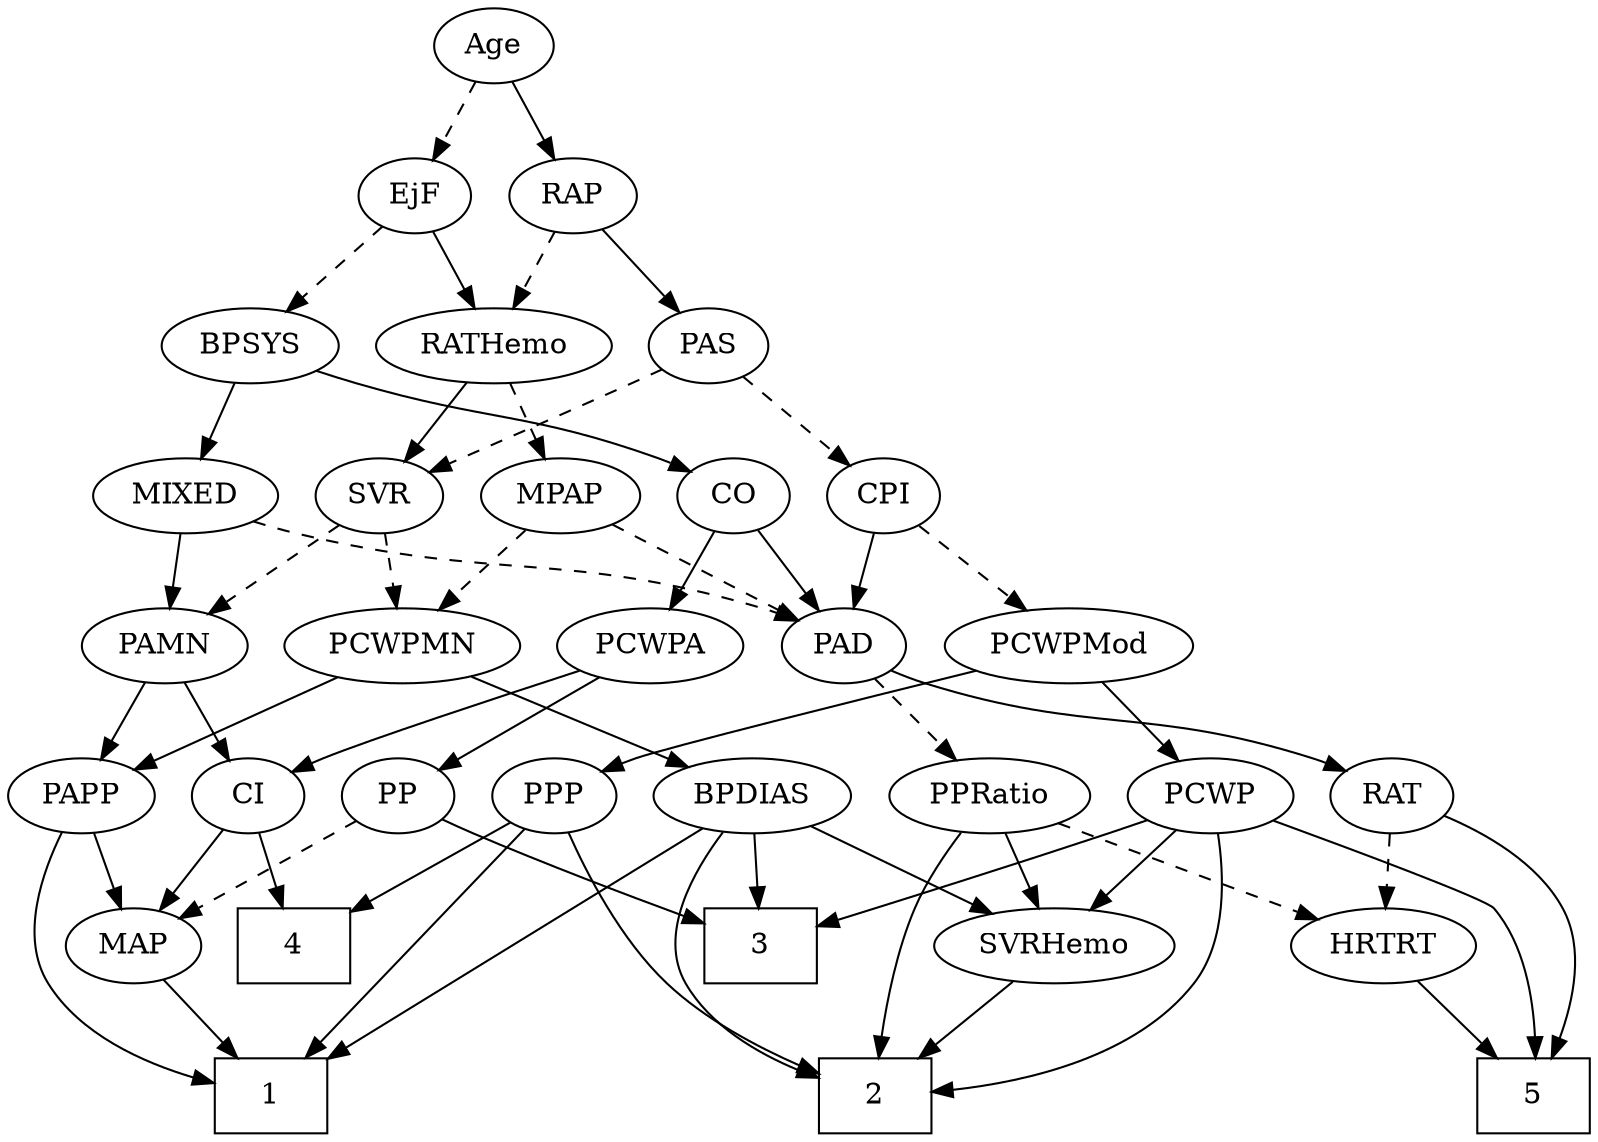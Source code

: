 strict digraph {
	graph [bb="0,0,709.53,540"];
	node [label="\N"];
	1	[height=0.5,
		pos="48.157,18",
		shape=box,
		width=0.75];
	2	[height=0.5,
		pos="434.16,18",
		shape=box,
		width=0.75];
	3	[height=0.5,
		pos="301.16,90",
		shape=box,
		width=0.75];
	4	[height=0.5,
		pos="229.16,90",
		shape=box,
		width=0.75];
	5	[height=0.5,
		pos="656.16,18",
		shape=box,
		width=0.75];
	Age	[height=0.5,
		pos="244.16,522",
		width=0.75];
	EjF	[height=0.5,
		pos="281.16,450",
		width=0.75];
	Age -> EjF	[pos="e,272.62,467.15 252.74,504.76 257.22,496.28 262.81,485.71 267.84,476.2",
		style=dashed];
	RAP	[height=0.5,
		pos="208.16,450",
		width=0.77632];
	Age -> RAP	[pos="e,216.71,467.63 235.81,504.76 231.51,496.4 226.17,486.02 221.33,476.61",
		style=solid];
	BPSYS	[height=0.5,
		pos="338.16,378",
		width=1.0471];
	EjF -> BPSYS	[pos="e,325.02,395.13 293.53,433.81 300.86,424.8 310.33,413.18 318.65,402.95",
		style=dashed];
	RATHemo	[height=0.5,
		pos="161.16,378",
		width=1.3721];
	EjF -> RATHemo	[pos="e,186.43,393.74 261.34,437.44 243.4,426.98 216.59,411.34 195.22,398.87",
		style=solid];
	PAS	[height=0.5,
		pos="255.16,378",
		width=0.75];
	RAP -> PAS	[pos="e,244.53,394.82 218.82,433.12 224.71,424.34 232.15,413.26 238.76,403.42",
		style=solid];
	RAP -> RATHemo	[pos="e,172.44,395.8 197.49,433.12 191.77,424.59 184.58,413.89 178.11,404.25",
		style=dashed];
	MIXED	[height=0.5,
		pos="291.16,306",
		width=1.1193];
	PAD	[height=0.5,
		pos="524.16,234",
		width=0.79437];
	MIXED -> PAD	[pos="e,501.92,245.75 321.34,294.04 327.53,291.93 334.03,289.81 340.16,288 404.24,269.03 422.96,273.73 486.16,252 488.27,251.27 490.42,\
250.48 492.58,249.63",
		style=dashed];
	PAMN	[height=0.5,
		pos="217.16,234",
		width=1.011];
	MIXED -> PAMN	[pos="e,233.28,250.25 274.73,289.46 264.7,279.97 251.71,267.68 240.6,257.18",
		style=solid];
	MPAP	[height=0.5,
		pos="124.16,306",
		width=0.97491];
	MPAP -> PAD	[pos="e,502.48,246.07 150.33,293.63 156.11,291.47 162.27,289.44 168.16,288 306.29,254.09 348.95,289.49 486.16,252 488.45,251.37 490.78,\
250.63 493.11,249.8",
		style=dashed];
	PCWPMN	[height=0.5,
		pos="113.16,234",
		width=1.3902];
	MPAP -> PCWPMN	[pos="e,115.84,252.1 121.44,287.7 120.23,279.98 118.77,270.71 117.42,262.11",
		style=dashed];
	BPSYS -> MIXED	[pos="e,302.33,323.63 327.26,360.76 321.53,352.23 314.38,341.58 307.96,332.02",
		style=solid];
	CO	[height=0.5,
		pos="376.16,306",
		width=0.75];
	BPSYS -> CO	[pos="e,367.22,323.47 347.16,360.41 351.71,352.04 357.31,341.71 362.38,332.37",
		style=solid];
	RAT	[height=0.5,
		pos="656.16,162",
		width=0.75827];
	PAD -> RAT	[pos="e,635.44,173.99 545.37,221.75 567.34,210.1 601.85,191.8 626.51,178.72",
		style=solid];
	PPRatio	[height=0.5,
		pos="548.16,162",
		width=1.1013];
	PAD -> PPRatio	[pos="e,542.23,180.28 529.97,216.05 532.67,208.18 535.95,198.62 538.97,189.79",
		style=dashed];
	CO -> PAD	[pos="e,501.64,245.65 397.68,294.82 422.6,283.03 463.88,263.51 492.47,249.99",
		style=solid];
	PCWPA	[height=0.5,
		pos="313.16,234",
		width=1.1555];
	CO -> PCWPA	[pos="e,327.82,251.29 362.8,290.15 354.62,281.07 343.98,269.24 334.64,258.87",
		style=solid];
	CPI	[height=0.5,
		pos="448.16,306",
		width=0.75];
	PAS -> CPI	[pos="e,427.07,317.61 276.25,366.39 281.08,364.14 286.25,361.88 291.16,360 343.56,339.96 359.75,344.04 412.16,324 414,323.3 415.87,322.54 \
417.76,321.75",
		style=dashed];
	SVR	[height=0.5,
		pos="205.16,306",
		width=0.77632];
	PAS -> SVR	[pos="e,216.57,322.98 244.06,361.46 237.74,352.62 229.68,341.34 222.54,331.34",
		style=dashed];
	CI	[height=0.5,
		pos="229.16,162",
		width=0.75];
	PAMN -> CI	[pos="e,226.2,180.28 220.06,216.05 221.38,208.35 222.98,199.03 224.47,190.36",
		style=solid];
	PAPP	[height=0.5,
		pos="50.157,162",
		width=0.88464];
	PAMN -> PAPP	[pos="e,75.013,173.42 190.33,221.75 161.5,209.67 115.61,190.43 84.246,177.29",
		style=solid];
	RATHemo -> MPAP	[pos="e,133.03,323.79 152.2,360.05 147.88,351.89 142.61,341.91 137.81,332.82",
		style=dashed];
	RATHemo -> SVR	[pos="e,195.21,322.83 171.81,360.05 177.2,351.47 183.86,340.89 189.8,331.44",
		style=solid];
	CPI -> PAD	[pos="e,508.54,249.38 463.54,290.83 474.28,280.94 488.82,267.55 500.97,256.36",
		style=solid];
	PCWPMod	[height=0.5,
		pos="425.16,234",
		width=1.4443];
	CPI -> PCWPMod	[pos="e,430.83,252.28 442.59,288.05 440,280.18 436.86,270.62 433.96,261.79",
		style=dashed];
	RAT -> 5	[pos="e,678.31,36.125 673.77,147.86 685.11,138.25 698.85,124.1 705.16,108 710.99,93.101 710.99,86.899 705.16,72 700.96,61.279 693.46,51.427 \
685.58,43.201",
		style=solid];
	HRTRT	[height=0.5,
		pos="656.16,90",
		width=1.1013];
	RAT -> HRTRT	[pos="e,656.16,108.1 656.16,143.7 656.16,135.98 656.16,126.71 656.16,118.11",
		style=dashed];
	SVR -> PAMN	[pos="e,214.2,252.28 208.06,288.05 209.38,280.35 210.98,271.03 212.47,262.36",
		style=dashed];
	SVR -> PCWPMN	[pos="e,133.6,250.55 187.85,291.83 174.85,281.94 156.76,268.18 141.64,256.67",
		style=dashed];
	PPP	[height=0.5,
		pos="373.16,162",
		width=0.75];
	PCWPMod -> PPP	[pos="e,384.68,178.51 412.83,216.41 406.24,207.53 398,196.44 390.74,186.67",
		style=solid];
	PCWP	[height=0.5,
		pos="453.16,162",
		width=0.97491];
	PCWPMod -> PCWP	[pos="e,446.44,179.79 431.93,216.05 435.17,207.97 439.11,198.12 442.71,189.11",
		style=solid];
	PP	[height=0.5,
		pos="301.16,162",
		width=0.75];
	PCWPA -> PP	[pos="e,304.09,180.1 310.19,215.7 308.87,207.98 307.28,198.71 305.8,190.11",
		style=solid];
	PCWPA -> CI	[pos="e,245.36,176.5 294.93,217.81 282.7,207.62 266.47,194.09 253.19,183.02",
		style=solid];
	BPDIAS	[height=0.5,
		pos="142.16,162",
		width=1.1735];
	PCWPMN -> BPDIAS	[pos="e,135.2,179.79 120.18,216.05 123.53,207.97 127.61,198.12 131.34,189.11",
		style=solid];
	PCWPMN -> PAPP	[pos="e,64.256,178.67 98.545,216.76 90.399,207.71 80.115,196.29 71.124,186.3",
		style=solid];
	SVRHemo	[height=0.5,
		pos="434.16,90",
		width=1.3902];
	SVRHemo -> 2	[pos="e,434.16,36.104 434.16,71.697 434.16,63.983 434.16,54.712 434.16,46.112",
		style=solid];
	BPDIAS -> 1	[pos="e,40.012,36.105 111.23,149.58 83.386,138.6 45.585,121.7 37.157,108 25.675,89.343 30.139,64.307 36.488,45.541",
		style=solid];
	BPDIAS -> 2	[pos="e,407.06,18.143 147.17,144.04 154.1,123.68 168.61,90.026 193.16,72 254.24,27.137 346,18.969 396.86,18.205",
		style=solid];
	BPDIAS -> 3	[pos="e,274.08,103.91 171.11,148.86 194.16,139.11 227.44,124.89 264.56,108.2",
		style=solid];
	BPDIAS -> SVRHemo	[pos="e,390.72,99.12 173.83,149.87 180.19,147.8 186.86,145.74 193.16,144 256.97,126.4 331.54,110.74 380.64,101.09",
		style=solid];
	MAP	[height=0.5,
		pos="77.157,90",
		width=0.84854];
	MAP -> 1	[pos="e,55.385,36.447 70.284,72.411 66.988,64.454 62.956,54.722 59.241,45.756",
		style=solid];
	PP -> 3	[pos="e,301.16,108.1 301.16,143.7 301.16,135.98 301.16,126.71 301.16,118.11",
		style=solid];
	PP -> MAP	[pos="e,101.74,100.87 280.13,150.23 275.28,147.99 270.1,145.77 265.16,144 203.46,121.9 184.69,127.61 122.16,108 118.6,106.88 114.92,105.64 \
111.26,104.35",
		style=dashed];
	PPP -> 1	[pos="e,71.069,36.151 352.13,150.23 347.29,147.98 342.1,145.77 337.16,144 275.03,121.81 253.98,133.55 193.16,108 151.45,90.478 107.75,\
62.066 79.366,42.067",
		style=solid];
	PPP -> 2	[pos="e,407.12,35.729 369.7,144.04 366.76,125.45 364.51,95.172 375.16,72 380.46,60.466 389.59,50.366 399.11,42.163",
		style=solid];
	PPP -> 4	[pos="e,256.4,104.24 351.91,150.67 329.23,139.65 292.9,121.98 265.63,108.73",
		style=solid];
	PPRatio -> 2	[pos="e,461.31,32.874 543.89,143.76 538.51,124.64 527.75,93.639 510.16,72 499.25,58.588 484.11,47.097 470.21,38.277",
		style=solid];
	PPRatio -> SVRHemo	[pos="e,458.61,106.01 525.63,147.17 508.94,136.92 485.93,122.79 467.16,111.27",
		style=solid];
	PPRatio -> HRTRT	[pos="e,634.33,105.14 570.01,146.83 585.97,136.49 607.81,122.33 625.51,110.86",
		style=dashed];
	PCWP -> 2	[pos="e,461.34,35.663 469.23,145.45 478.16,135.66 488.4,122.21 493.16,108 498.24,92.829 499.67,86.613 493.16,72 487.99,60.407 478.89,50.291 \
469.36,42.091",
		style=solid];
	PCWP -> 3	[pos="e,328.22,103.46 427.72,149.28 403.07,137.93 365.44,120.61 337.62,107.79",
		style=solid];
	PCWP -> 5	[pos="e,631.54,36.218 472.99,147.13 507.9,122.71 580.64,71.827 623.2,42.055",
		style=solid];
	PCWP -> SVRHemo	[pos="e,438.85,108.28 448.56,144.05 446.44,136.26 443.88,126.82 441.51,118.08",
		style=solid];
	CI -> 4	[pos="e,229.16,108.1 229.16,143.7 229.16,135.98 229.16,126.71 229.16,118.11",
		style=solid];
	CI -> MAP	[pos="e,100.75,101.67 207.86,150.89 203.03,148.61 197.92,146.21 193.16,144 165.22,131.02 133.39,116.5 110.15,105.94",
		style=solid];
	PAPP -> 1	[pos="e,28.683,36.082 32.664,146.78 22.204,137.1 9.8686,123.29 4.157,108 -1.4405,93.011 -1.2759,87.049 4.157,72 7.9112,61.6 14.693,51.8 \
21.825,43.522",
		style=solid];
	PAPP -> MAP	[pos="e,70.681,107.79 56.693,144.05 59.777,136.06 63.529,126.33 66.974,117.4",
		style=solid];
	HRTRT -> 5	[pos="e,656.16,36.104 656.16,71.697 656.16,63.983 656.16,54.712 656.16,46.112",
		style=solid];
}
